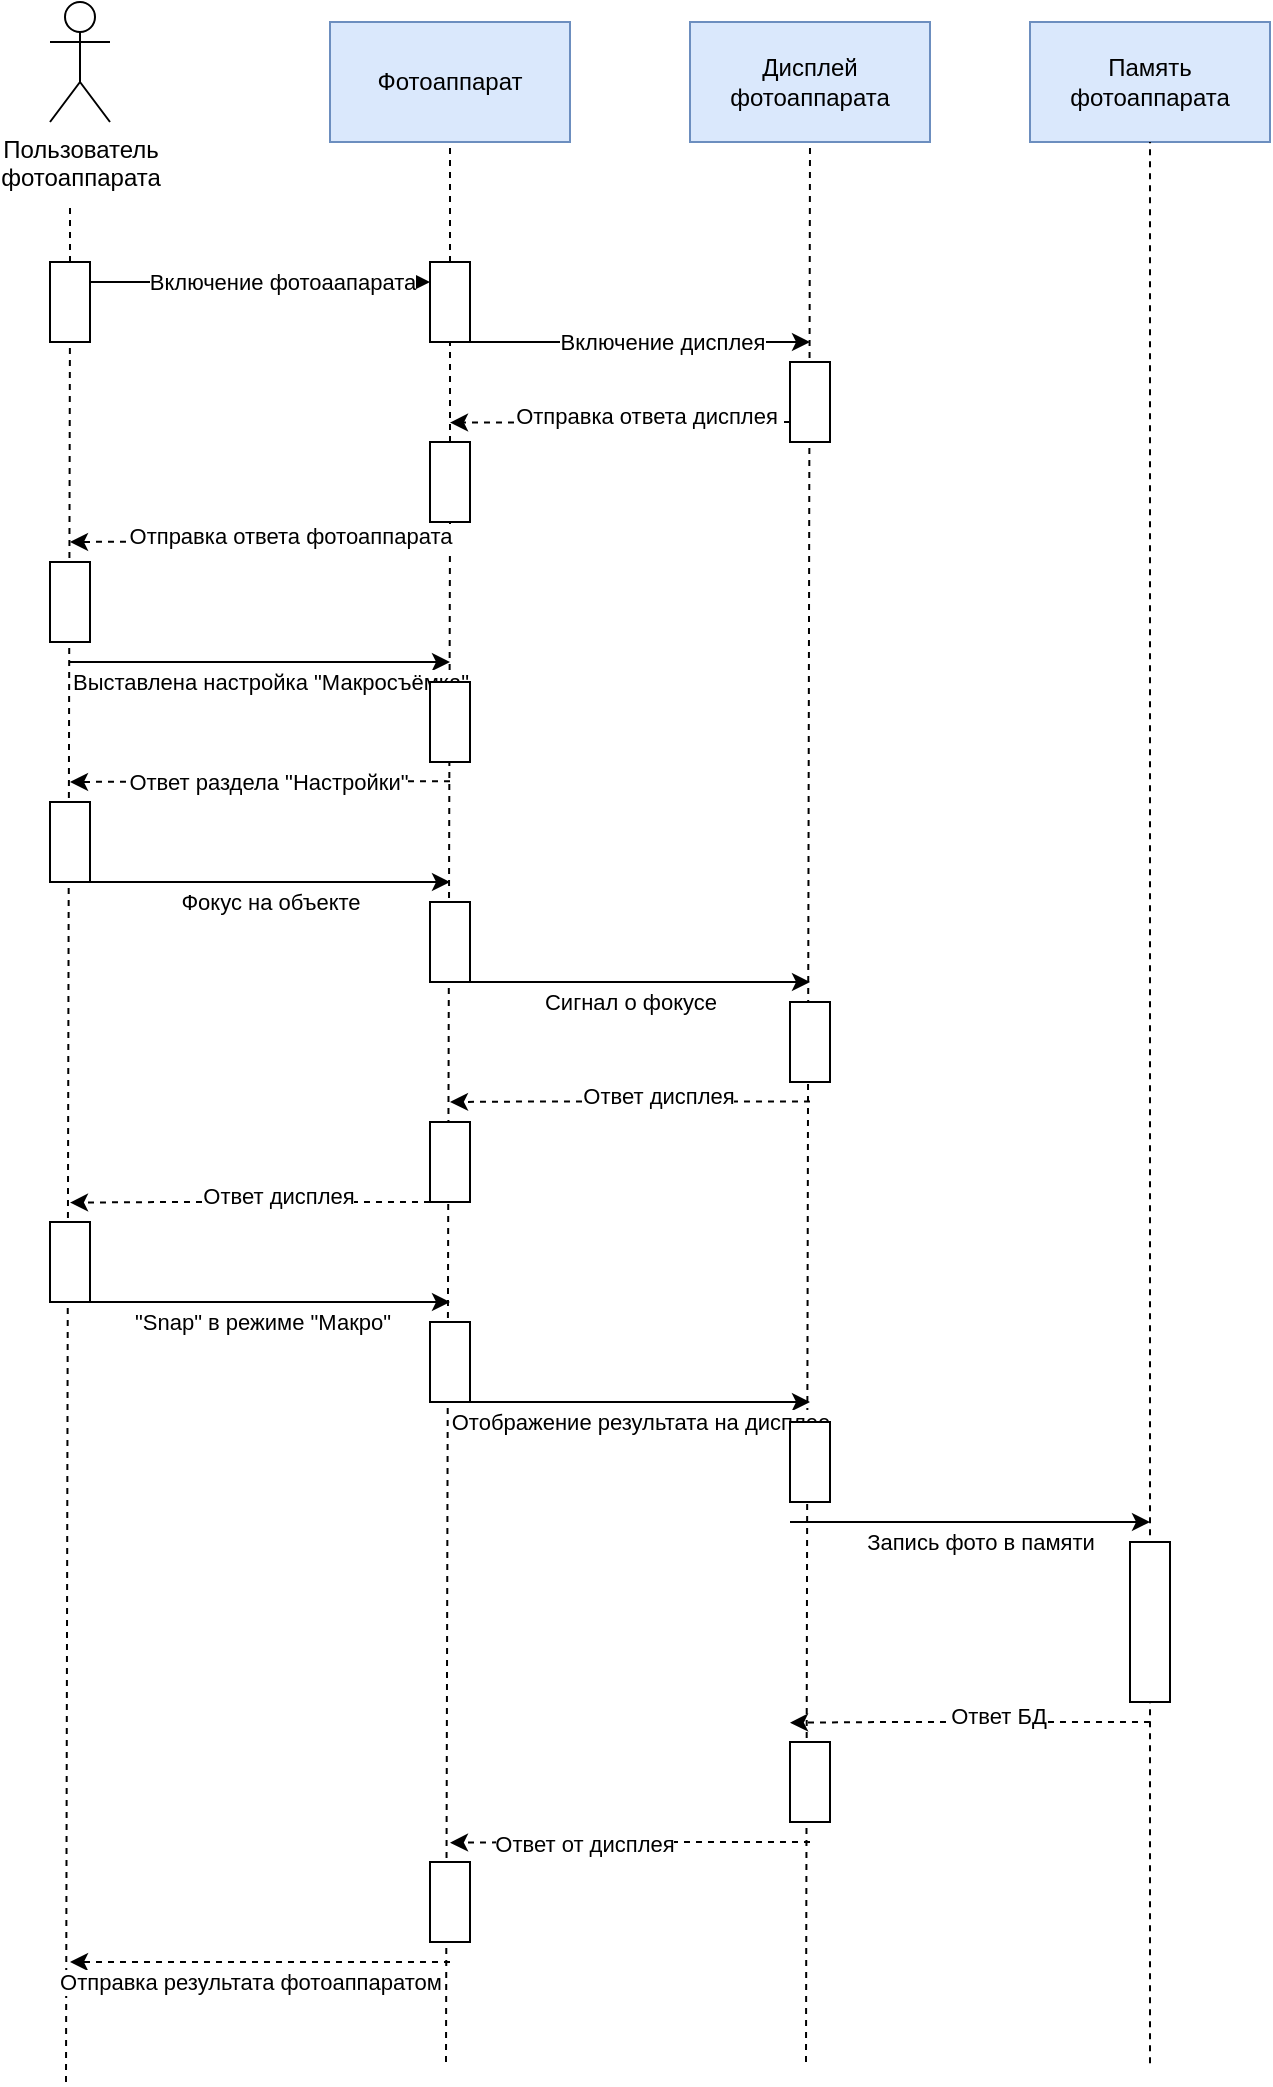<mxfile version="15.1.4" type="github">
  <diagram id="ZpjY_Gj4AWfl1fo95YRg" name="Page-1">
    <mxGraphModel dx="2076" dy="1158" grid="1" gridSize="10" guides="1" tooltips="1" connect="1" arrows="1" fold="1" page="1" pageScale="1" pageWidth="3000" pageHeight="3000" math="0" shadow="0">
      <root>
        <mxCell id="0" />
        <mxCell id="1" parent="0" />
        <mxCell id="VpLg8UFLuxDqI-5-RJF_-1" value="Пользователь &lt;br&gt;фотоаппарата" style="shape=umlActor;verticalLabelPosition=bottom;verticalAlign=top;html=1;outlineConnect=0;" vertex="1" parent="1">
          <mxGeometry x="70" y="30" width="30" height="60" as="geometry" />
        </mxCell>
        <mxCell id="VpLg8UFLuxDqI-5-RJF_-3" value="Фотоаппарат" style="rounded=0;whiteSpace=wrap;html=1;fillColor=#dae8fc;strokeColor=#6c8ebf;" vertex="1" parent="1">
          <mxGeometry x="210" y="40" width="120" height="60" as="geometry" />
        </mxCell>
        <mxCell id="VpLg8UFLuxDqI-5-RJF_-4" value="Дисплей фотоаппарата" style="rounded=0;whiteSpace=wrap;html=1;fillColor=#dae8fc;strokeColor=#6c8ebf;" vertex="1" parent="1">
          <mxGeometry x="390" y="40" width="120" height="60" as="geometry" />
        </mxCell>
        <mxCell id="VpLg8UFLuxDqI-5-RJF_-5" value="" style="endArrow=none;dashed=1;html=1;startArrow=none;" edge="1" parent="1" source="VpLg8UFLuxDqI-5-RJF_-8">
          <mxGeometry width="50" height="50" relative="1" as="geometry">
            <mxPoint x="80" y="590" as="sourcePoint" />
            <mxPoint x="80" y="130" as="targetPoint" />
          </mxGeometry>
        </mxCell>
        <mxCell id="VpLg8UFLuxDqI-5-RJF_-6" value="" style="endArrow=none;dashed=1;html=1;entryX=0.5;entryY=1;entryDx=0;entryDy=0;startArrow=none;" edge="1" parent="1" source="VpLg8UFLuxDqI-5-RJF_-10" target="VpLg8UFLuxDqI-5-RJF_-3">
          <mxGeometry width="50" height="50" relative="1" as="geometry">
            <mxPoint x="269.58" y="590" as="sourcePoint" />
            <mxPoint x="269.58" y="130" as="targetPoint" />
          </mxGeometry>
        </mxCell>
        <mxCell id="VpLg8UFLuxDqI-5-RJF_-7" value="" style="endArrow=none;dashed=1;html=1;entryX=0.5;entryY=1;entryDx=0;entryDy=0;" edge="1" parent="1" target="VpLg8UFLuxDqI-5-RJF_-4">
          <mxGeometry width="50" height="50" relative="1" as="geometry">
            <mxPoint x="448" y="1060" as="sourcePoint" />
            <mxPoint x="449.58" y="130" as="targetPoint" />
          </mxGeometry>
        </mxCell>
        <mxCell id="VpLg8UFLuxDqI-5-RJF_-12" style="edgeStyle=orthogonalEdgeStyle;rounded=0;orthogonalLoop=1;jettySize=auto;html=1;exitX=1;exitY=0.25;exitDx=0;exitDy=0;entryX=0;entryY=0.25;entryDx=0;entryDy=0;" edge="1" parent="1" source="VpLg8UFLuxDqI-5-RJF_-8" target="VpLg8UFLuxDqI-5-RJF_-10">
          <mxGeometry relative="1" as="geometry" />
        </mxCell>
        <mxCell id="VpLg8UFLuxDqI-5-RJF_-13" value="Включение фотоаапарата" style="edgeLabel;html=1;align=center;verticalAlign=middle;resizable=0;points=[];" vertex="1" connectable="0" parent="VpLg8UFLuxDqI-5-RJF_-12">
          <mxGeometry x="0.125" relative="1" as="geometry">
            <mxPoint as="offset" />
          </mxGeometry>
        </mxCell>
        <mxCell id="VpLg8UFLuxDqI-5-RJF_-8" value="" style="rounded=0;whiteSpace=wrap;html=1;" vertex="1" parent="1">
          <mxGeometry x="70" y="160" width="20" height="40" as="geometry" />
        </mxCell>
        <mxCell id="VpLg8UFLuxDqI-5-RJF_-9" value="" style="endArrow=none;dashed=1;html=1;" edge="1" parent="1" target="VpLg8UFLuxDqI-5-RJF_-8">
          <mxGeometry width="50" height="50" relative="1" as="geometry">
            <mxPoint x="78" y="1070" as="sourcePoint" />
            <mxPoint x="80" y="130" as="targetPoint" />
          </mxGeometry>
        </mxCell>
        <mxCell id="VpLg8UFLuxDqI-5-RJF_-10" value="" style="rounded=0;whiteSpace=wrap;html=1;" vertex="1" parent="1">
          <mxGeometry x="260" y="160" width="20" height="40" as="geometry" />
        </mxCell>
        <mxCell id="VpLg8UFLuxDqI-5-RJF_-11" value="" style="endArrow=none;dashed=1;html=1;entryX=0.5;entryY=1;entryDx=0;entryDy=0;startArrow=none;" edge="1" parent="1" source="VpLg8UFLuxDqI-5-RJF_-22" target="VpLg8UFLuxDqI-5-RJF_-10">
          <mxGeometry width="50" height="50" relative="1" as="geometry">
            <mxPoint x="269.58" y="590" as="sourcePoint" />
            <mxPoint x="270" y="100" as="targetPoint" />
          </mxGeometry>
        </mxCell>
        <mxCell id="VpLg8UFLuxDqI-5-RJF_-14" value="Память фотоаппарата" style="rounded=0;whiteSpace=wrap;html=1;fillColor=#dae8fc;strokeColor=#6c8ebf;" vertex="1" parent="1">
          <mxGeometry x="560" y="40" width="120" height="60" as="geometry" />
        </mxCell>
        <mxCell id="VpLg8UFLuxDqI-5-RJF_-15" value="" style="endArrow=none;dashed=1;html=1;entryX=0.5;entryY=1;entryDx=0;entryDy=0;" edge="1" parent="1" target="VpLg8UFLuxDqI-5-RJF_-14">
          <mxGeometry width="50" height="50" relative="1" as="geometry">
            <mxPoint x="620" y="1060.667" as="sourcePoint" />
            <mxPoint x="619.58" y="130" as="targetPoint" />
          </mxGeometry>
        </mxCell>
        <mxCell id="VpLg8UFLuxDqI-5-RJF_-16" style="edgeStyle=orthogonalEdgeStyle;rounded=0;orthogonalLoop=1;jettySize=auto;html=1;exitX=1;exitY=0.25;exitDx=0;exitDy=0;entryX=0;entryY=0.25;entryDx=0;entryDy=0;" edge="1" parent="1">
          <mxGeometry relative="1" as="geometry">
            <mxPoint x="280" y="200" as="sourcePoint" />
            <mxPoint x="450" y="200" as="targetPoint" />
          </mxGeometry>
        </mxCell>
        <mxCell id="VpLg8UFLuxDqI-5-RJF_-17" value="Включение дисплея" style="edgeLabel;html=1;align=center;verticalAlign=middle;resizable=0;points=[];" vertex="1" connectable="0" parent="VpLg8UFLuxDqI-5-RJF_-16">
          <mxGeometry x="0.125" relative="1" as="geometry">
            <mxPoint as="offset" />
          </mxGeometry>
        </mxCell>
        <mxCell id="VpLg8UFLuxDqI-5-RJF_-19" style="edgeStyle=orthogonalEdgeStyle;rounded=0;orthogonalLoop=1;jettySize=auto;html=1;exitX=0;exitY=0.75;exitDx=0;exitDy=0;dashed=1;" edge="1" parent="1" source="VpLg8UFLuxDqI-5-RJF_-18">
          <mxGeometry relative="1" as="geometry">
            <mxPoint x="270.0" y="240.31" as="targetPoint" />
          </mxGeometry>
        </mxCell>
        <mxCell id="VpLg8UFLuxDqI-5-RJF_-20" value="Отправка ответа дисплея" style="edgeLabel;html=1;align=center;verticalAlign=middle;resizable=0;points=[];" vertex="1" connectable="0" parent="VpLg8UFLuxDqI-5-RJF_-19">
          <mxGeometry x="-0.154" y="-3" relative="1" as="geometry">
            <mxPoint as="offset" />
          </mxGeometry>
        </mxCell>
        <mxCell id="VpLg8UFLuxDqI-5-RJF_-18" value="" style="rounded=0;whiteSpace=wrap;html=1;" vertex="1" parent="1">
          <mxGeometry x="440" y="210" width="20" height="40" as="geometry" />
        </mxCell>
        <mxCell id="VpLg8UFLuxDqI-5-RJF_-22" value="" style="rounded=0;whiteSpace=wrap;html=1;" vertex="1" parent="1">
          <mxGeometry x="260" y="250" width="20" height="40" as="geometry" />
        </mxCell>
        <mxCell id="VpLg8UFLuxDqI-5-RJF_-23" value="" style="endArrow=none;dashed=1;html=1;entryX=0.5;entryY=1;entryDx=0;entryDy=0;" edge="1" parent="1" target="VpLg8UFLuxDqI-5-RJF_-22">
          <mxGeometry width="50" height="50" relative="1" as="geometry">
            <mxPoint x="268" y="1060" as="sourcePoint" />
            <mxPoint x="270.0" y="200" as="targetPoint" />
          </mxGeometry>
        </mxCell>
        <mxCell id="VpLg8UFLuxDqI-5-RJF_-29" style="edgeStyle=orthogonalEdgeStyle;rounded=0;orthogonalLoop=1;jettySize=auto;html=1;exitX=0;exitY=0.75;exitDx=0;exitDy=0;dashed=1;" edge="1" parent="1">
          <mxGeometry relative="1" as="geometry">
            <mxPoint x="80" y="300" as="targetPoint" />
            <mxPoint x="270" y="299.69" as="sourcePoint" />
            <Array as="points">
              <mxPoint x="140" y="300" />
              <mxPoint x="140" y="300" />
            </Array>
          </mxGeometry>
        </mxCell>
        <mxCell id="VpLg8UFLuxDqI-5-RJF_-30" value="Отправка ответа фотоаппарата" style="edgeLabel;html=1;align=center;verticalAlign=middle;resizable=0;points=[];" vertex="1" connectable="0" parent="VpLg8UFLuxDqI-5-RJF_-29">
          <mxGeometry x="-0.154" y="-3" relative="1" as="geometry">
            <mxPoint as="offset" />
          </mxGeometry>
        </mxCell>
        <mxCell id="VpLg8UFLuxDqI-5-RJF_-31" value="" style="rounded=0;whiteSpace=wrap;html=1;" vertex="1" parent="1">
          <mxGeometry x="70" y="310" width="20" height="40" as="geometry" />
        </mxCell>
        <mxCell id="VpLg8UFLuxDqI-5-RJF_-32" style="edgeStyle=orthogonalEdgeStyle;rounded=0;orthogonalLoop=1;jettySize=auto;html=1;exitX=1;exitY=0.25;exitDx=0;exitDy=0;" edge="1" parent="1">
          <mxGeometry relative="1" as="geometry">
            <mxPoint x="80" y="360" as="sourcePoint" />
            <mxPoint x="270" y="360" as="targetPoint" />
          </mxGeometry>
        </mxCell>
        <mxCell id="VpLg8UFLuxDqI-5-RJF_-33" value="Выставлена настройка &quot;Макросъёмка&quot;" style="edgeLabel;html=1;align=center;verticalAlign=middle;resizable=0;points=[];" vertex="1" connectable="0" parent="VpLg8UFLuxDqI-5-RJF_-32">
          <mxGeometry x="0.125" relative="1" as="geometry">
            <mxPoint x="-7" y="10" as="offset" />
          </mxGeometry>
        </mxCell>
        <mxCell id="VpLg8UFLuxDqI-5-RJF_-34" value="" style="rounded=0;whiteSpace=wrap;html=1;" vertex="1" parent="1">
          <mxGeometry x="260" y="370" width="20" height="40" as="geometry" />
        </mxCell>
        <mxCell id="VpLg8UFLuxDqI-5-RJF_-37" style="edgeStyle=orthogonalEdgeStyle;rounded=0;orthogonalLoop=1;jettySize=auto;html=1;exitX=0;exitY=0.75;exitDx=0;exitDy=0;dashed=1;" edge="1" parent="1">
          <mxGeometry relative="1" as="geometry">
            <mxPoint x="80" y="420" as="targetPoint" />
            <mxPoint x="270" y="419.67" as="sourcePoint" />
            <Array as="points">
              <mxPoint x="140" y="420" />
              <mxPoint x="140" y="420" />
            </Array>
          </mxGeometry>
        </mxCell>
        <mxCell id="VpLg8UFLuxDqI-5-RJF_-41" value="Ответ раздела &quot;Настройки&quot;" style="edgeLabel;html=1;align=center;verticalAlign=middle;resizable=0;points=[];" vertex="1" connectable="0" parent="VpLg8UFLuxDqI-5-RJF_-37">
          <mxGeometry x="-0.044" relative="1" as="geometry">
            <mxPoint as="offset" />
          </mxGeometry>
        </mxCell>
        <mxCell id="VpLg8UFLuxDqI-5-RJF_-42" value="" style="rounded=0;whiteSpace=wrap;html=1;" vertex="1" parent="1">
          <mxGeometry x="70" y="430" width="20" height="40" as="geometry" />
        </mxCell>
        <mxCell id="VpLg8UFLuxDqI-5-RJF_-44" style="edgeStyle=orthogonalEdgeStyle;rounded=0;orthogonalLoop=1;jettySize=auto;html=1;exitX=1;exitY=0.25;exitDx=0;exitDy=0;" edge="1" parent="1">
          <mxGeometry relative="1" as="geometry">
            <mxPoint x="80" y="470" as="sourcePoint" />
            <mxPoint x="270.0" y="470" as="targetPoint" />
          </mxGeometry>
        </mxCell>
        <mxCell id="VpLg8UFLuxDqI-5-RJF_-45" value="Фокус на объекте" style="edgeLabel;html=1;align=center;verticalAlign=middle;resizable=0;points=[];" vertex="1" connectable="0" parent="VpLg8UFLuxDqI-5-RJF_-44">
          <mxGeometry x="0.125" relative="1" as="geometry">
            <mxPoint x="-7" y="10" as="offset" />
          </mxGeometry>
        </mxCell>
        <mxCell id="VpLg8UFLuxDqI-5-RJF_-47" value="" style="rounded=0;whiteSpace=wrap;html=1;" vertex="1" parent="1">
          <mxGeometry x="260" y="480" width="20" height="40" as="geometry" />
        </mxCell>
        <mxCell id="VpLg8UFLuxDqI-5-RJF_-49" style="edgeStyle=orthogonalEdgeStyle;rounded=0;orthogonalLoop=1;jettySize=auto;html=1;exitX=1;exitY=0.25;exitDx=0;exitDy=0;" edge="1" parent="1">
          <mxGeometry relative="1" as="geometry">
            <mxPoint x="260" y="520" as="sourcePoint" />
            <mxPoint x="450" y="520" as="targetPoint" />
          </mxGeometry>
        </mxCell>
        <mxCell id="VpLg8UFLuxDqI-5-RJF_-50" value="Сигнал о фокусе" style="edgeLabel;html=1;align=center;verticalAlign=middle;resizable=0;points=[];" vertex="1" connectable="0" parent="VpLg8UFLuxDqI-5-RJF_-49">
          <mxGeometry x="0.125" relative="1" as="geometry">
            <mxPoint x="-7" y="10" as="offset" />
          </mxGeometry>
        </mxCell>
        <mxCell id="VpLg8UFLuxDqI-5-RJF_-51" value="" style="rounded=0;whiteSpace=wrap;html=1;" vertex="1" parent="1">
          <mxGeometry x="440" y="530" width="20" height="40" as="geometry" />
        </mxCell>
        <mxCell id="VpLg8UFLuxDqI-5-RJF_-52" style="edgeStyle=orthogonalEdgeStyle;rounded=0;orthogonalLoop=1;jettySize=auto;html=1;exitX=0;exitY=0.75;exitDx=0;exitDy=0;dashed=1;" edge="1" parent="1">
          <mxGeometry relative="1" as="geometry">
            <mxPoint x="270" y="580" as="targetPoint" />
            <mxPoint x="450" y="579.71" as="sourcePoint" />
            <Array as="points">
              <mxPoint x="320" y="580" />
              <mxPoint x="320" y="580" />
            </Array>
          </mxGeometry>
        </mxCell>
        <mxCell id="VpLg8UFLuxDqI-5-RJF_-53" value="Ответ дисплея" style="edgeLabel;html=1;align=center;verticalAlign=middle;resizable=0;points=[];" vertex="1" connectable="0" parent="VpLg8UFLuxDqI-5-RJF_-52">
          <mxGeometry x="-0.154" y="-3" relative="1" as="geometry">
            <mxPoint as="offset" />
          </mxGeometry>
        </mxCell>
        <mxCell id="VpLg8UFLuxDqI-5-RJF_-54" value="" style="rounded=0;whiteSpace=wrap;html=1;" vertex="1" parent="1">
          <mxGeometry x="260" y="590" width="20" height="40" as="geometry" />
        </mxCell>
        <mxCell id="VpLg8UFLuxDqI-5-RJF_-56" style="edgeStyle=orthogonalEdgeStyle;rounded=0;orthogonalLoop=1;jettySize=auto;html=1;exitX=0;exitY=0.75;exitDx=0;exitDy=0;dashed=1;" edge="1" parent="1">
          <mxGeometry relative="1" as="geometry">
            <mxPoint x="80" y="630.31" as="targetPoint" />
            <mxPoint x="260" y="630.02" as="sourcePoint" />
            <Array as="points">
              <mxPoint x="130" y="630.31" />
              <mxPoint x="130" y="630.31" />
            </Array>
          </mxGeometry>
        </mxCell>
        <mxCell id="VpLg8UFLuxDqI-5-RJF_-57" value="Ответ дисплея" style="edgeLabel;html=1;align=center;verticalAlign=middle;resizable=0;points=[];" vertex="1" connectable="0" parent="VpLg8UFLuxDqI-5-RJF_-56">
          <mxGeometry x="-0.154" y="-3" relative="1" as="geometry">
            <mxPoint as="offset" />
          </mxGeometry>
        </mxCell>
        <mxCell id="VpLg8UFLuxDqI-5-RJF_-58" value="" style="rounded=0;whiteSpace=wrap;html=1;" vertex="1" parent="1">
          <mxGeometry x="70" y="640" width="20" height="40" as="geometry" />
        </mxCell>
        <mxCell id="VpLg8UFLuxDqI-5-RJF_-59" style="edgeStyle=orthogonalEdgeStyle;rounded=0;orthogonalLoop=1;jettySize=auto;html=1;exitX=1;exitY=0.25;exitDx=0;exitDy=0;" edge="1" parent="1">
          <mxGeometry relative="1" as="geometry">
            <mxPoint x="70" y="680" as="sourcePoint" />
            <mxPoint x="270" y="680" as="targetPoint" />
          </mxGeometry>
        </mxCell>
        <mxCell id="VpLg8UFLuxDqI-5-RJF_-60" value="&quot;Snap&quot; в режиме &quot;Макро&quot;" style="edgeLabel;html=1;align=center;verticalAlign=middle;resizable=0;points=[];" vertex="1" connectable="0" parent="VpLg8UFLuxDqI-5-RJF_-59">
          <mxGeometry x="0.125" relative="1" as="geometry">
            <mxPoint x="-7" y="10" as="offset" />
          </mxGeometry>
        </mxCell>
        <mxCell id="VpLg8UFLuxDqI-5-RJF_-61" value="" style="rounded=0;whiteSpace=wrap;html=1;" vertex="1" parent="1">
          <mxGeometry x="260" y="690" width="20" height="40" as="geometry" />
        </mxCell>
        <mxCell id="VpLg8UFLuxDqI-5-RJF_-62" style="edgeStyle=orthogonalEdgeStyle;rounded=0;orthogonalLoop=1;jettySize=auto;html=1;" edge="1" parent="1">
          <mxGeometry relative="1" as="geometry">
            <mxPoint x="270" y="730" as="sourcePoint" />
            <mxPoint x="450" y="730" as="targetPoint" />
          </mxGeometry>
        </mxCell>
        <mxCell id="VpLg8UFLuxDqI-5-RJF_-63" value="Отображение результата на дисплее" style="edgeLabel;html=1;align=center;verticalAlign=middle;resizable=0;points=[];" vertex="1" connectable="0" parent="VpLg8UFLuxDqI-5-RJF_-62">
          <mxGeometry x="0.125" relative="1" as="geometry">
            <mxPoint x="-7" y="10" as="offset" />
          </mxGeometry>
        </mxCell>
        <mxCell id="VpLg8UFLuxDqI-5-RJF_-64" value="" style="rounded=0;whiteSpace=wrap;html=1;" vertex="1" parent="1">
          <mxGeometry x="440" y="740" width="20" height="40" as="geometry" />
        </mxCell>
        <mxCell id="VpLg8UFLuxDqI-5-RJF_-66" style="edgeStyle=orthogonalEdgeStyle;rounded=0;orthogonalLoop=1;jettySize=auto;html=1;" edge="1" parent="1">
          <mxGeometry relative="1" as="geometry">
            <mxPoint x="440" y="790" as="sourcePoint" />
            <mxPoint x="620" y="790" as="targetPoint" />
          </mxGeometry>
        </mxCell>
        <mxCell id="VpLg8UFLuxDqI-5-RJF_-67" value="Запись фото в памяти" style="edgeLabel;html=1;align=center;verticalAlign=middle;resizable=0;points=[];" vertex="1" connectable="0" parent="VpLg8UFLuxDqI-5-RJF_-66">
          <mxGeometry x="0.125" relative="1" as="geometry">
            <mxPoint x="-7" y="10" as="offset" />
          </mxGeometry>
        </mxCell>
        <mxCell id="VpLg8UFLuxDqI-5-RJF_-68" value="" style="rounded=0;whiteSpace=wrap;html=1;" vertex="1" parent="1">
          <mxGeometry x="610" y="800" width="20" height="80" as="geometry" />
        </mxCell>
        <mxCell id="VpLg8UFLuxDqI-5-RJF_-69" style="edgeStyle=orthogonalEdgeStyle;rounded=0;orthogonalLoop=1;jettySize=auto;html=1;exitX=0;exitY=0.75;exitDx=0;exitDy=0;dashed=1;" edge="1" parent="1">
          <mxGeometry relative="1" as="geometry">
            <mxPoint x="440" y="890.33" as="targetPoint" />
            <mxPoint x="620" y="890.04" as="sourcePoint" />
            <Array as="points">
              <mxPoint x="490" y="890.33" />
              <mxPoint x="490" y="890.33" />
            </Array>
          </mxGeometry>
        </mxCell>
        <mxCell id="VpLg8UFLuxDqI-5-RJF_-70" value="Ответ БД" style="edgeLabel;html=1;align=center;verticalAlign=middle;resizable=0;points=[];" vertex="1" connectable="0" parent="VpLg8UFLuxDqI-5-RJF_-69">
          <mxGeometry x="-0.154" y="-3" relative="1" as="geometry">
            <mxPoint as="offset" />
          </mxGeometry>
        </mxCell>
        <mxCell id="VpLg8UFLuxDqI-5-RJF_-71" value="" style="rounded=0;whiteSpace=wrap;html=1;" vertex="1" parent="1">
          <mxGeometry x="440" y="900" width="20" height="40" as="geometry" />
        </mxCell>
        <mxCell id="VpLg8UFLuxDqI-5-RJF_-72" style="edgeStyle=orthogonalEdgeStyle;rounded=0;orthogonalLoop=1;jettySize=auto;html=1;exitX=0;exitY=0.75;exitDx=0;exitDy=0;dashed=1;" edge="1" parent="1">
          <mxGeometry relative="1" as="geometry">
            <mxPoint x="270" y="950.33" as="targetPoint" />
            <mxPoint x="450" y="950.04" as="sourcePoint" />
            <Array as="points">
              <mxPoint x="320" y="950.33" />
              <mxPoint x="320" y="950.33" />
            </Array>
          </mxGeometry>
        </mxCell>
        <mxCell id="VpLg8UFLuxDqI-5-RJF_-76" value="Ответ от дисплея" style="edgeLabel;html=1;align=center;verticalAlign=middle;resizable=0;points=[];" vertex="1" connectable="0" parent="VpLg8UFLuxDqI-5-RJF_-72">
          <mxGeometry x="0.262" y="1" relative="1" as="geometry">
            <mxPoint as="offset" />
          </mxGeometry>
        </mxCell>
        <mxCell id="VpLg8UFLuxDqI-5-RJF_-77" value="" style="rounded=0;whiteSpace=wrap;html=1;" vertex="1" parent="1">
          <mxGeometry x="260" y="960" width="20" height="40" as="geometry" />
        </mxCell>
        <mxCell id="VpLg8UFLuxDqI-5-RJF_-78" style="edgeStyle=orthogonalEdgeStyle;rounded=0;orthogonalLoop=1;jettySize=auto;html=1;exitX=0;exitY=0.75;exitDx=0;exitDy=0;dashed=1;" edge="1" parent="1">
          <mxGeometry relative="1" as="geometry">
            <mxPoint x="80" y="1010" as="targetPoint" />
            <mxPoint x="270" y="1010.04" as="sourcePoint" />
            <Array as="points">
              <mxPoint x="140" y="1010.33" />
              <mxPoint x="140" y="1010.33" />
            </Array>
          </mxGeometry>
        </mxCell>
        <mxCell id="VpLg8UFLuxDqI-5-RJF_-79" value="Отправка результата фотоаппаратом" style="edgeLabel;html=1;align=center;verticalAlign=middle;resizable=0;points=[];" vertex="1" connectable="0" parent="VpLg8UFLuxDqI-5-RJF_-78">
          <mxGeometry x="0.262" y="1" relative="1" as="geometry">
            <mxPoint x="20" y="9" as="offset" />
          </mxGeometry>
        </mxCell>
      </root>
    </mxGraphModel>
  </diagram>
</mxfile>
